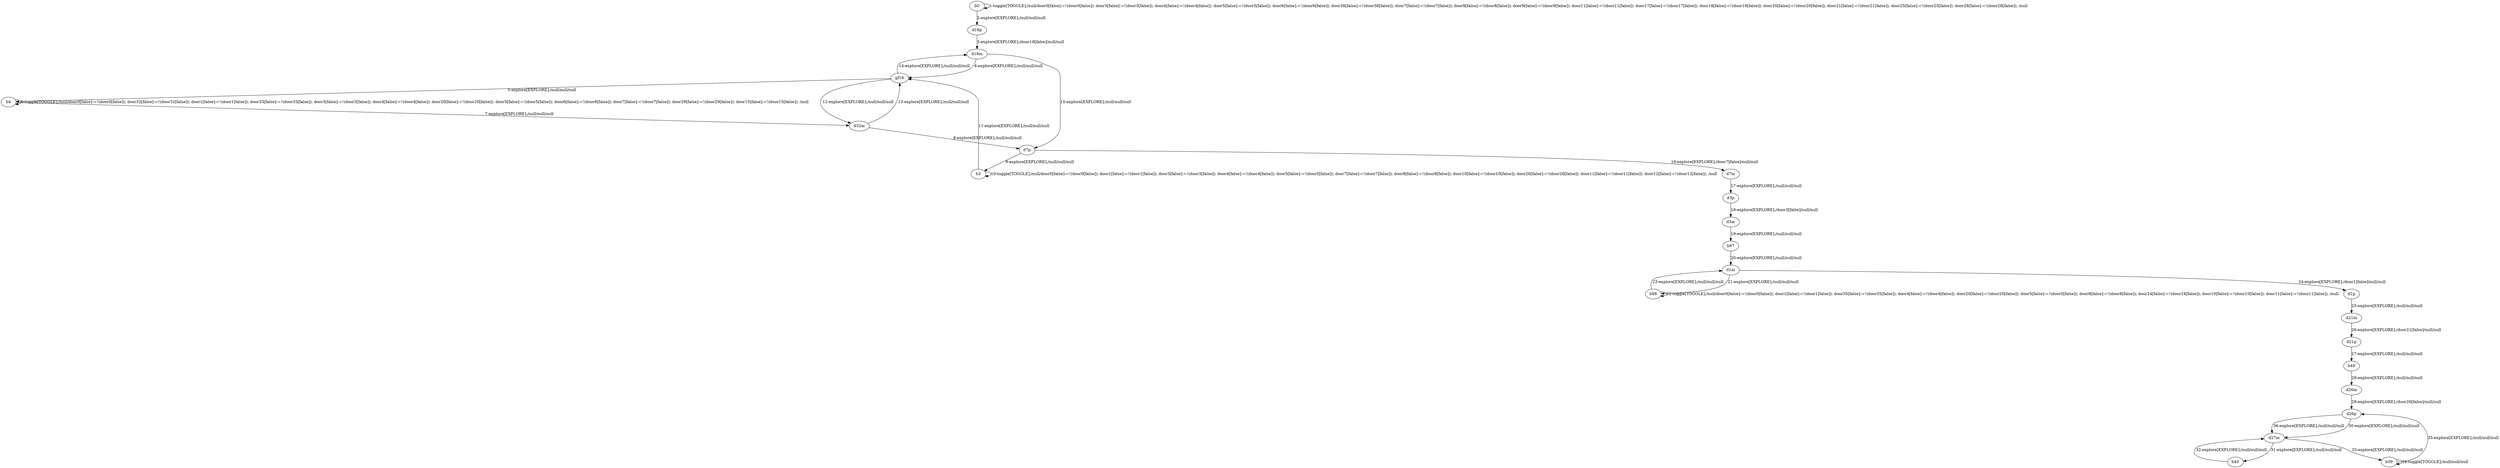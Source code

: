 # Total number of goals covered by this test: 1
# b39 --> d26p

digraph g {
"b0" -> "b0" [label = "1-toggle[TOGGLE];/null/door0[false]:=!(door0[false]); door3[false]:=!(door3[false]); door4[false]:=!(door4[false]); door5[false]:=!(door5[false]); door6[false]:=!(door6[false]); door38[false]:=!(door38[false]); door7[false]:=!(door7[false]); door8[false]:=!(door8[false]); door9[false]:=!(door9[false]); door11[false]:=!(door11[false]); door17[false]:=!(door17[false]); door18[false]:=!(door18[false]); door20[false]:=!(door20[false]); door21[false]:=!(door21[false]); door25[false]:=!(door25[false]); door28[false]:=!(door28[false]); /null"];
"b0" -> "d18p" [label = "2-explore[EXPLORE];/null/null/null"];
"d18p" -> "d18m" [label = "3-explore[EXPLORE];/door18[false]/null/null"];
"d18m" -> "gf16" [label = "4-explore[EXPLORE];/null/null/null"];
"gf16" -> "b4" [label = "5-explore[EXPLORE];/null/null/null"];
"b4" -> "b4" [label = "6-toggle[TOGGLE];/null/door0[false]:=!(door0[false]); door32[false]:=!(door32[false]); door1[false]:=!(door1[false]); door33[false]:=!(door33[false]); door3[false]:=!(door3[false]); door4[false]:=!(door4[false]); door20[false]:=!(door20[false]); door5[false]:=!(door5[false]); door6[false]:=!(door6[false]); door7[false]:=!(door7[false]); door29[false]:=!(door29[false]); door15[false]:=!(door15[false]); /null"];
"b4" -> "d32m" [label = "7-explore[EXPLORE];/null/null/null"];
"d32m" -> "d7p" [label = "8-explore[EXPLORE];/null/null/null"];
"d7p" -> "b3" [label = "9-explore[EXPLORE];/null/null/null"];
"b3" -> "b3" [label = "10-toggle[TOGGLE];/null/door0[false]:=!(door0[false]); door1[false]:=!(door1[false]); door3[false]:=!(door3[false]); door4[false]:=!(door4[false]); door5[false]:=!(door5[false]); door7[false]:=!(door7[false]); door8[false]:=!(door8[false]); door10[false]:=!(door10[false]); door26[false]:=!(door26[false]); door11[false]:=!(door11[false]); door12[false]:=!(door12[false]); /null"];
"b3" -> "gf16" [label = "11-explore[EXPLORE];/null/null/null"];
"gf16" -> "d32m" [label = "12-explore[EXPLORE];/null/null/null"];
"d32m" -> "gf16" [label = "13-explore[EXPLORE];/null/null/null"];
"gf16" -> "d18m" [label = "14-explore[EXPLORE];/null/null/null"];
"d18m" -> "d7p" [label = "15-explore[EXPLORE];/null/null/null"];
"d7p" -> "d7m" [label = "16-explore[EXPLORE];/door7[false]/null/null"];
"d7m" -> "d3p" [label = "17-explore[EXPLORE];/null/null/null"];
"d3p" -> "d3m" [label = "18-explore[EXPLORE];/door3[false]/null/null"];
"d3m" -> "b97" [label = "19-explore[EXPLORE];/null/null/null"];
"b97" -> "d1m" [label = "20-explore[EXPLORE];/null/null/null"];
"d1m" -> "b98" [label = "21-explore[EXPLORE];/null/null/null"];
"b98" -> "b98" [label = "22-toggle[TOGGLE];/null/door0[false]:=!(door0[false]); door1[false]:=!(door1[false]); door35[false]:=!(door35[false]); door4[false]:=!(door4[false]); door20[false]:=!(door20[false]); door5[false]:=!(door5[false]); door8[false]:=!(door8[false]); door24[false]:=!(door24[false]); door10[false]:=!(door10[false]); door11[false]:=!(door11[false]); /null"];
"b98" -> "d1m" [label = "23-explore[EXPLORE];/null/null/null"];
"d1m" -> "d1p" [label = "24-explore[EXPLORE];/door1[false]/null/null"];
"d1p" -> "d21m" [label = "25-explore[EXPLORE];/null/null/null"];
"d21m" -> "d21p" [label = "26-explore[EXPLORE];/door21[false]/null/null"];
"d21p" -> "b49" [label = "27-explore[EXPLORE];/null/null/null"];
"b49" -> "d26m" [label = "28-explore[EXPLORE];/null/null/null"];
"d26m" -> "d26p" [label = "29-explore[EXPLORE];/door26[false]/null/null"];
"d26p" -> "d27m" [label = "30-explore[EXPLORE];/null/null/null"];
"d27m" -> "b40" [label = "31-explore[EXPLORE];/null/null/null"];
"b40" -> "d27m" [label = "32-explore[EXPLORE];/null/null/null"];
"d27m" -> "b39" [label = "33-explore[EXPLORE];/null/null/null"];
"b39" -> "b39" [label = "34-toggle[TOGGLE];/null/null/null"];
"b39" -> "d26p" [label = "35-explore[EXPLORE];/null/null/null"];
"d26p" -> "d27m" [label = "36-explore[EXPLORE];/null/null/null"];
}